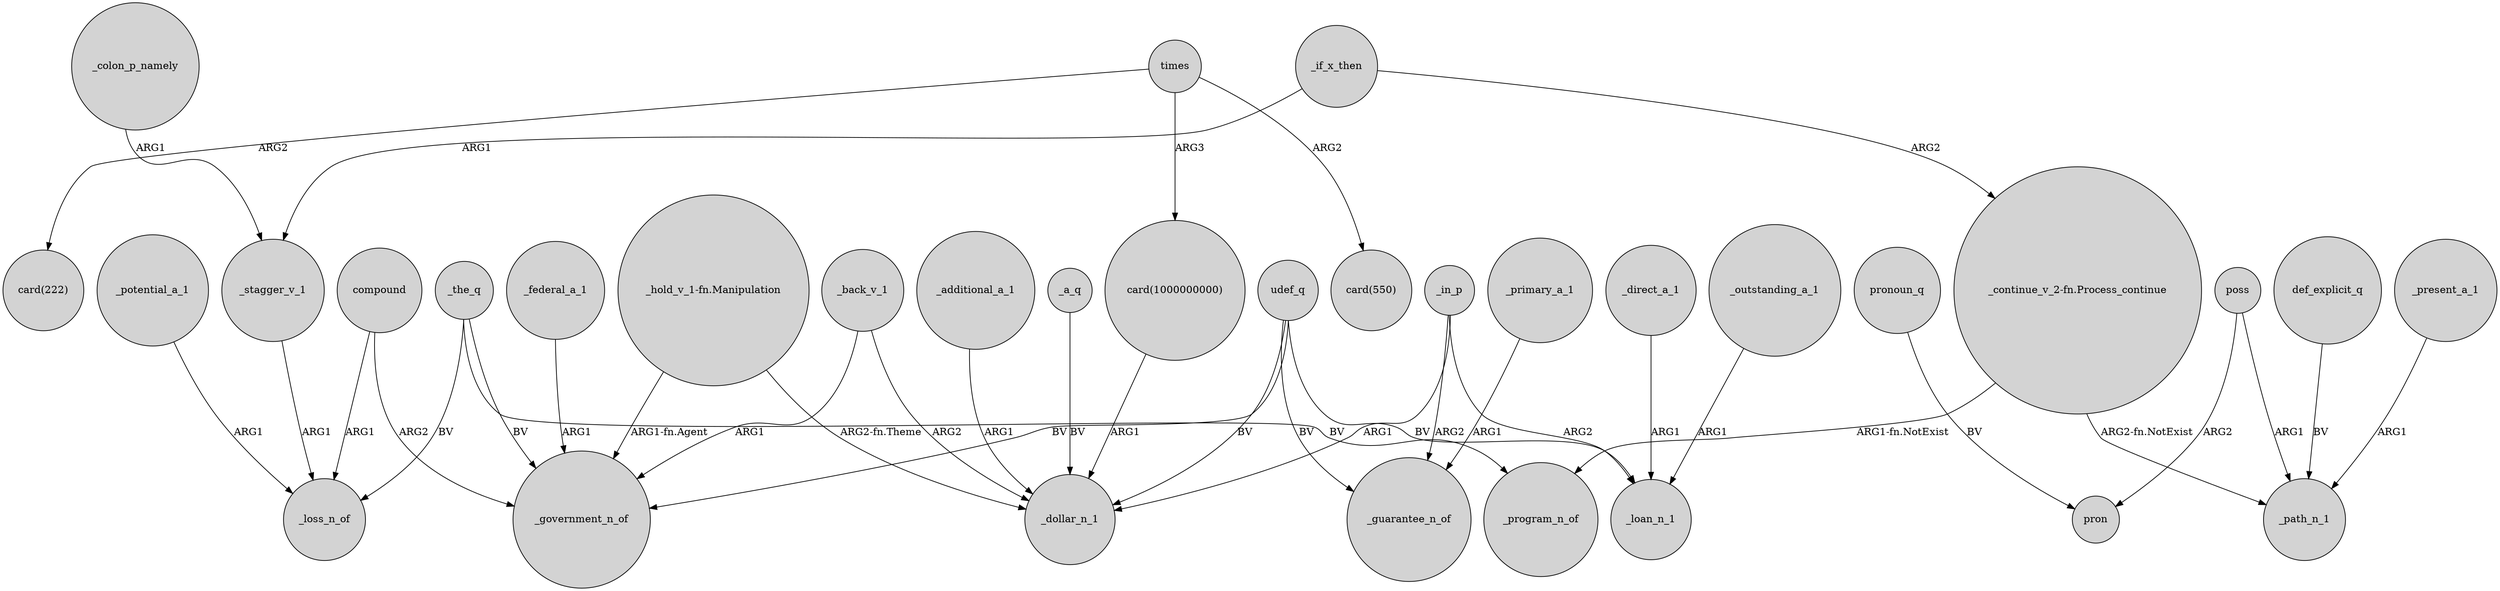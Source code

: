 digraph {
	node [shape=circle style=filled]
	"_continue_v_2-fn.Process_continue" -> _program_n_of [label="ARG1-fn.NotExist"]
	_additional_a_1 -> _dollar_n_1 [label=ARG1]
	poss -> _path_n_1 [label=ARG1]
	poss -> pron [label=ARG2]
	compound -> _government_n_of [label=ARG2]
	udef_q -> _government_n_of [label=BV]
	udef_q -> _loan_n_1 [label=BV]
	_stagger_v_1 -> _loss_n_of [label=ARG1]
	"_hold_v_1-fn.Manipulation" -> _government_n_of [label="ARG1-fn.Agent"]
	udef_q -> _guarantee_n_of [label=BV]
	_primary_a_1 -> _guarantee_n_of [label=ARG1]
	"_continue_v_2-fn.Process_continue" -> _path_n_1 [label="ARG2-fn.NotExist"]
	_colon_p_namely -> _stagger_v_1 [label=ARG1]
	_federal_a_1 -> _government_n_of [label=ARG1]
	_direct_a_1 -> _loan_n_1 [label=ARG1]
	_back_v_1 -> _government_n_of [label=ARG1]
	_a_q -> _dollar_n_1 [label=BV]
	times -> "card(550)" [label=ARG2]
	times -> "card(1000000000)" [label=ARG3]
	pronoun_q -> pron [label=BV]
	_back_v_1 -> _dollar_n_1 [label=ARG2]
	_the_q -> _loss_n_of [label=BV]
	_the_q -> _program_n_of [label=BV]
	"_hold_v_1-fn.Manipulation" -> _dollar_n_1 [label="ARG2-fn.Theme"]
	_potential_a_1 -> _loss_n_of [label=ARG1]
	_in_p -> _guarantee_n_of [label=ARG2]
	def_explicit_q -> _path_n_1 [label=BV]
	_if_x_then -> _stagger_v_1 [label=ARG1]
	_present_a_1 -> _path_n_1 [label=ARG1]
	_the_q -> _government_n_of [label=BV]
	_in_p -> _loan_n_1 [label=ARG2]
	_outstanding_a_1 -> _loan_n_1 [label=ARG1]
	compound -> _loss_n_of [label=ARG1]
	_in_p -> _dollar_n_1 [label=ARG1]
	times -> "card(222)" [label=ARG2]
	"card(1000000000)" -> _dollar_n_1 [label=ARG1]
	_if_x_then -> "_continue_v_2-fn.Process_continue" [label=ARG2]
	udef_q -> _dollar_n_1 [label=BV]
}
